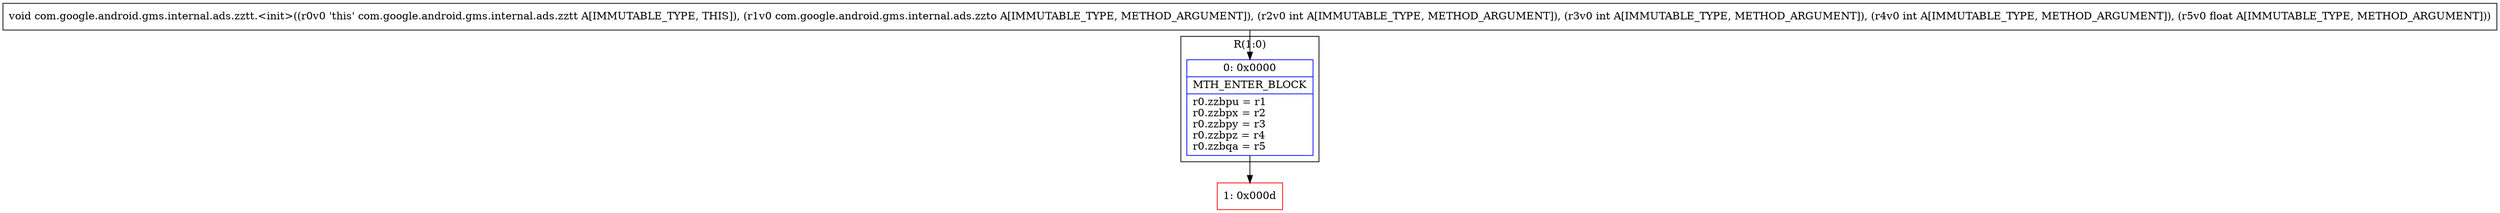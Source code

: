 digraph "CFG forcom.google.android.gms.internal.ads.zztt.\<init\>(Lcom\/google\/android\/gms\/internal\/ads\/zzto;IIIF)V" {
subgraph cluster_Region_2113550899 {
label = "R(1:0)";
node [shape=record,color=blue];
Node_0 [shape=record,label="{0\:\ 0x0000|MTH_ENTER_BLOCK\l|r0.zzbpu = r1\lr0.zzbpx = r2\lr0.zzbpy = r3\lr0.zzbpz = r4\lr0.zzbqa = r5\l}"];
}
Node_1 [shape=record,color=red,label="{1\:\ 0x000d}"];
MethodNode[shape=record,label="{void com.google.android.gms.internal.ads.zztt.\<init\>((r0v0 'this' com.google.android.gms.internal.ads.zztt A[IMMUTABLE_TYPE, THIS]), (r1v0 com.google.android.gms.internal.ads.zzto A[IMMUTABLE_TYPE, METHOD_ARGUMENT]), (r2v0 int A[IMMUTABLE_TYPE, METHOD_ARGUMENT]), (r3v0 int A[IMMUTABLE_TYPE, METHOD_ARGUMENT]), (r4v0 int A[IMMUTABLE_TYPE, METHOD_ARGUMENT]), (r5v0 float A[IMMUTABLE_TYPE, METHOD_ARGUMENT])) }"];
MethodNode -> Node_0;
Node_0 -> Node_1;
}

